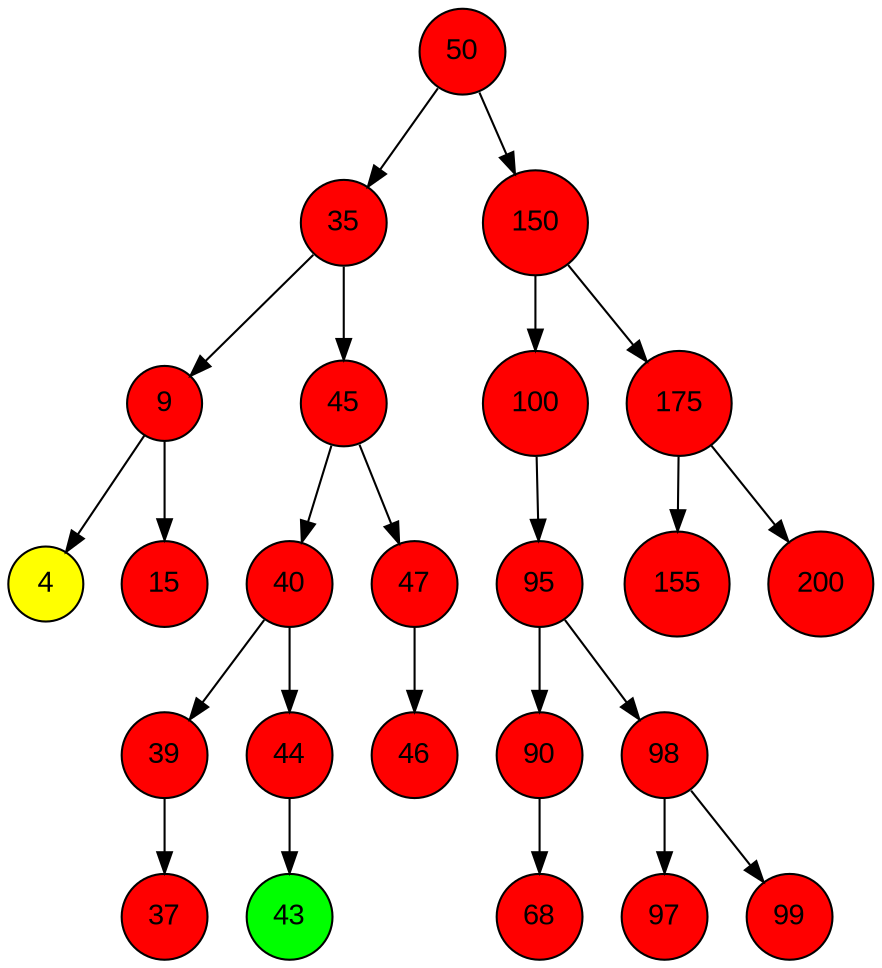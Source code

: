 digraph BST {
    node [fontname="Arial", shape=circle, style=filled, fillcolor=red];
    50 -> 35;
    35 -> 9;
    9 -> 4;
    9 -> 15;
    35 -> 45;
    45 -> 40;
    40 -> 39;
    39 -> 37;
    40 -> 44;
    44 -> 43;
    45 -> 47;
    47 -> 46;
    50 -> 150;
    150 -> 100;
    100 -> 95;
    95 -> 90;
    90 -> 68;
    95 -> 98;
    98 -> 97;
    98 -> 99;
    150 -> 175;
    175 -> 155;
    175 -> 200;
    4 [fontname="Arial", shape=circle, style=filled, fillcolor=yellow];
    43 [fontname="Arial", shape=circle, style=filled, fillcolor=green];
}
